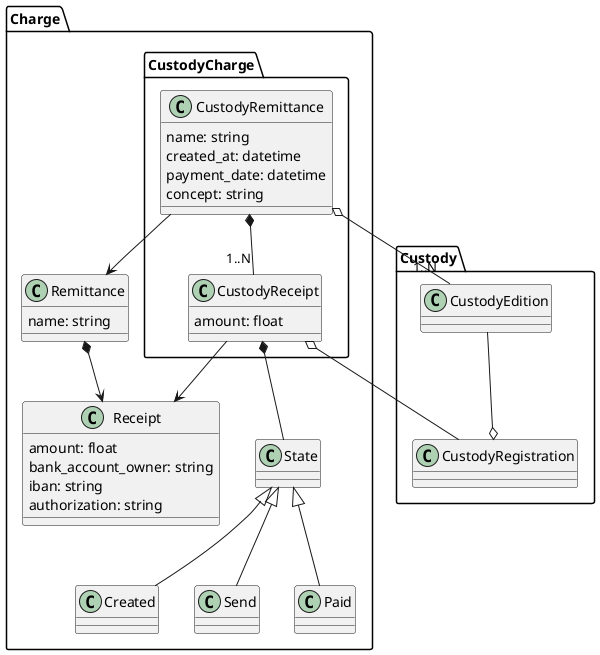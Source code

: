 @startuml
package Charge{
    package CustodyCharge{
        class CustodyRemittance{
            name: string
            created_at: datetime
            payment_date: datetime
            concept: string
        }
        class CustodyReceipt {
            amount: float
        }
    }

    class State
    class Created
    class Send
    class Paid
    State <|-- Created
    State <|-- Send
    State <|-- Paid

    class Remittance {
        name: string
    }
    class Receipt {
        amount: float
        bank_account_owner: string
        iban: string
        authorization: string
    }

    Remittance *--> Receipt

    CustodyReceipt --> Receipt
    CustodyRemittance --> Remittance

    CustodyReceipt *-- State
    CustodyRemittance *-- "1..N" CustodyReceipt
}

package Custody{
    class CustodyEdition
    class CustodyRegistration
}
CustodyRemittance o-- "1..N" CustodyEdition
CustodyReceipt o-- CustodyRegistration
CustodyEdition --o CustodyRegistration
@enduml
